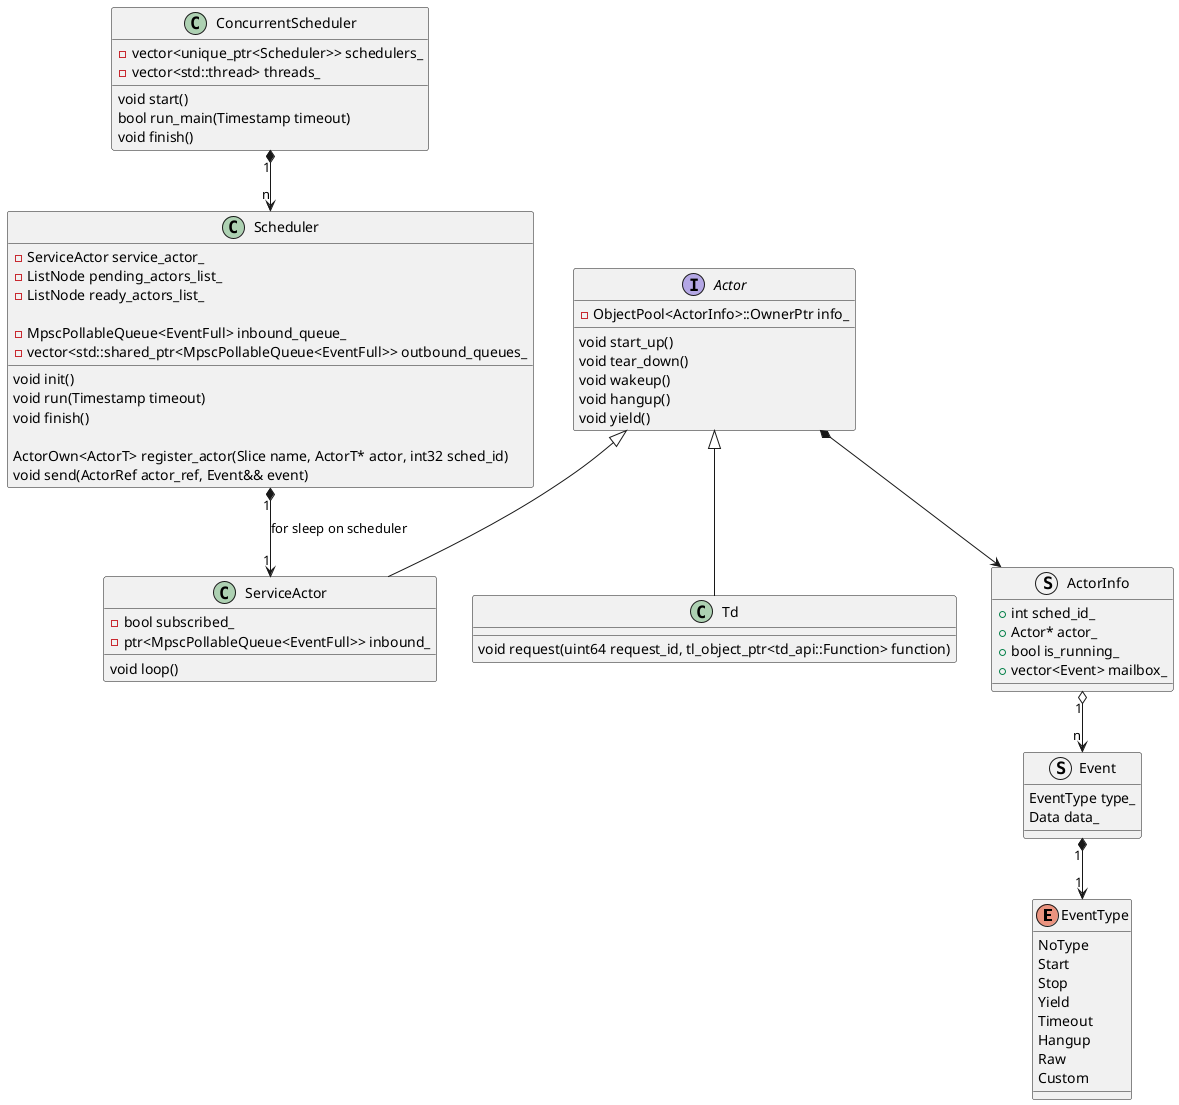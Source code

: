 @startuml

enum EventType { 
    NoType
    Start
    Stop
    Yield
    Timeout
    Hangup
    Raw
    Custom
}

struct Event {
    EventType type_
    Data data_
}
Event "1" *--> "1" EventType

struct ActorInfo {
    + int sched_id_
    + Actor* actor_
    + bool is_running_
    + vector<Event> mailbox_
}
ActorInfo "1" o--> "n" Event

interface Actor {
    void start_up()
    void tear_down()
    void wakeup()
    void hangup()
    void yield()

    - ObjectPool<ActorInfo>::OwnerPtr info_
}
Actor *--> ActorInfo

class ServiceActor {
    void loop()

    - bool subscribed_
    - ptr<MpscPollableQueue<EventFull>> inbound_
}
Actor <|-- ServiceActor

class Td {
    void request(uint64 request_id, tl_object_ptr<td_api::Function> function)
}
Actor <|-- Td

class Scheduler {
    void init()
    void run(Timestamp timeout)
    void finish()

    ActorOwn<ActorT> register_actor(Slice name, ActorT* actor, int32 sched_id)
    void send(ActorRef actor_ref, Event&& event)

    - ServiceActor service_actor_
    - ListNode pending_actors_list_
    - ListNode ready_actors_list_

    - MpscPollableQueue<EventFull> inbound_queue_
    - vector<std::shared_ptr<MpscPollableQueue<EventFull>> outbound_queues_
}
Scheduler "1" *--> "1" ServiceActor: for sleep on scheduler

class ConcurrentScheduler {
    void start()
    bool run_main(Timestamp timeout)
    void finish()

    - vector<unique_ptr<Scheduler>> schedulers_
    - vector<std::thread> threads_
}
ConcurrentScheduler "1" *--> "n" Scheduler

@enduml